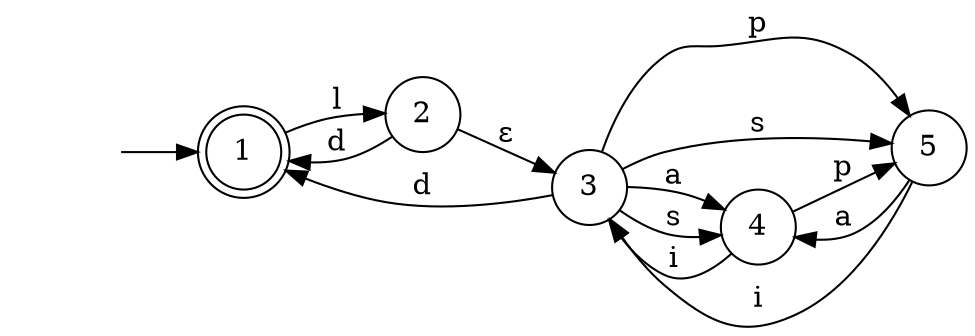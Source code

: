 digraph "Automato 1" {
	graph [rankdir=LR]
	"" [label="" shape=plaintext]
	1 [label=1 shape=doublecircle]
	3 [label=3 shape=circle]
	5 [label=5 shape=circle]
	4 [label=4 shape=circle]
	2 [label=2 shape=circle]
	"" -> 1 [label=""]
	1 -> 2 [label=l]
	2 -> 3 [label="ε"]
	2 -> 1 [label=d]
	3 -> 1 [label=d]
	3 -> 4 [label=a]
	3 -> 5 [label=p]
	3 -> 5 [label=s]
	3 -> 4 [label=s]
	4 -> 5 [label=p]
	4 -> 3 [label=i]
	5 -> 4 [label=a]
	5 -> 3 [label=i]
}
